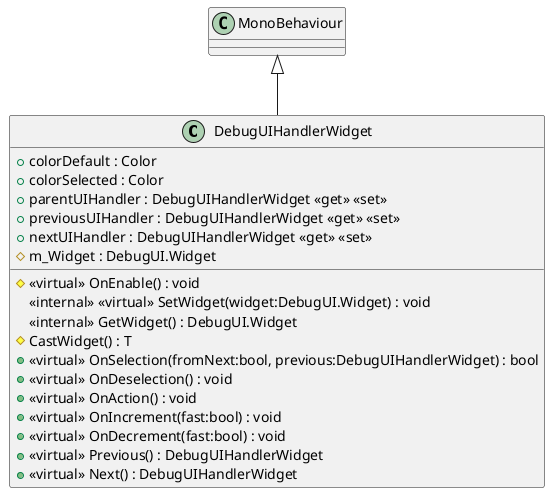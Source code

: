 @startuml
class DebugUIHandlerWidget {
    + colorDefault : Color
    + colorSelected : Color
    + parentUIHandler : DebugUIHandlerWidget <<get>> <<set>>
    + previousUIHandler : DebugUIHandlerWidget <<get>> <<set>>
    + nextUIHandler : DebugUIHandlerWidget <<get>> <<set>>
    # m_Widget : DebugUI.Widget
    # <<virtual>> OnEnable() : void
    <<internal>> <<virtual>> SetWidget(widget:DebugUI.Widget) : void
    <<internal>> GetWidget() : DebugUI.Widget
    # CastWidget() : T
    + <<virtual>> OnSelection(fromNext:bool, previous:DebugUIHandlerWidget) : bool
    + <<virtual>> OnDeselection() : void
    + <<virtual>> OnAction() : void
    + <<virtual>> OnIncrement(fast:bool) : void
    + <<virtual>> OnDecrement(fast:bool) : void
    + <<virtual>> Previous() : DebugUIHandlerWidget
    + <<virtual>> Next() : DebugUIHandlerWidget
}
MonoBehaviour <|-- DebugUIHandlerWidget
@enduml

